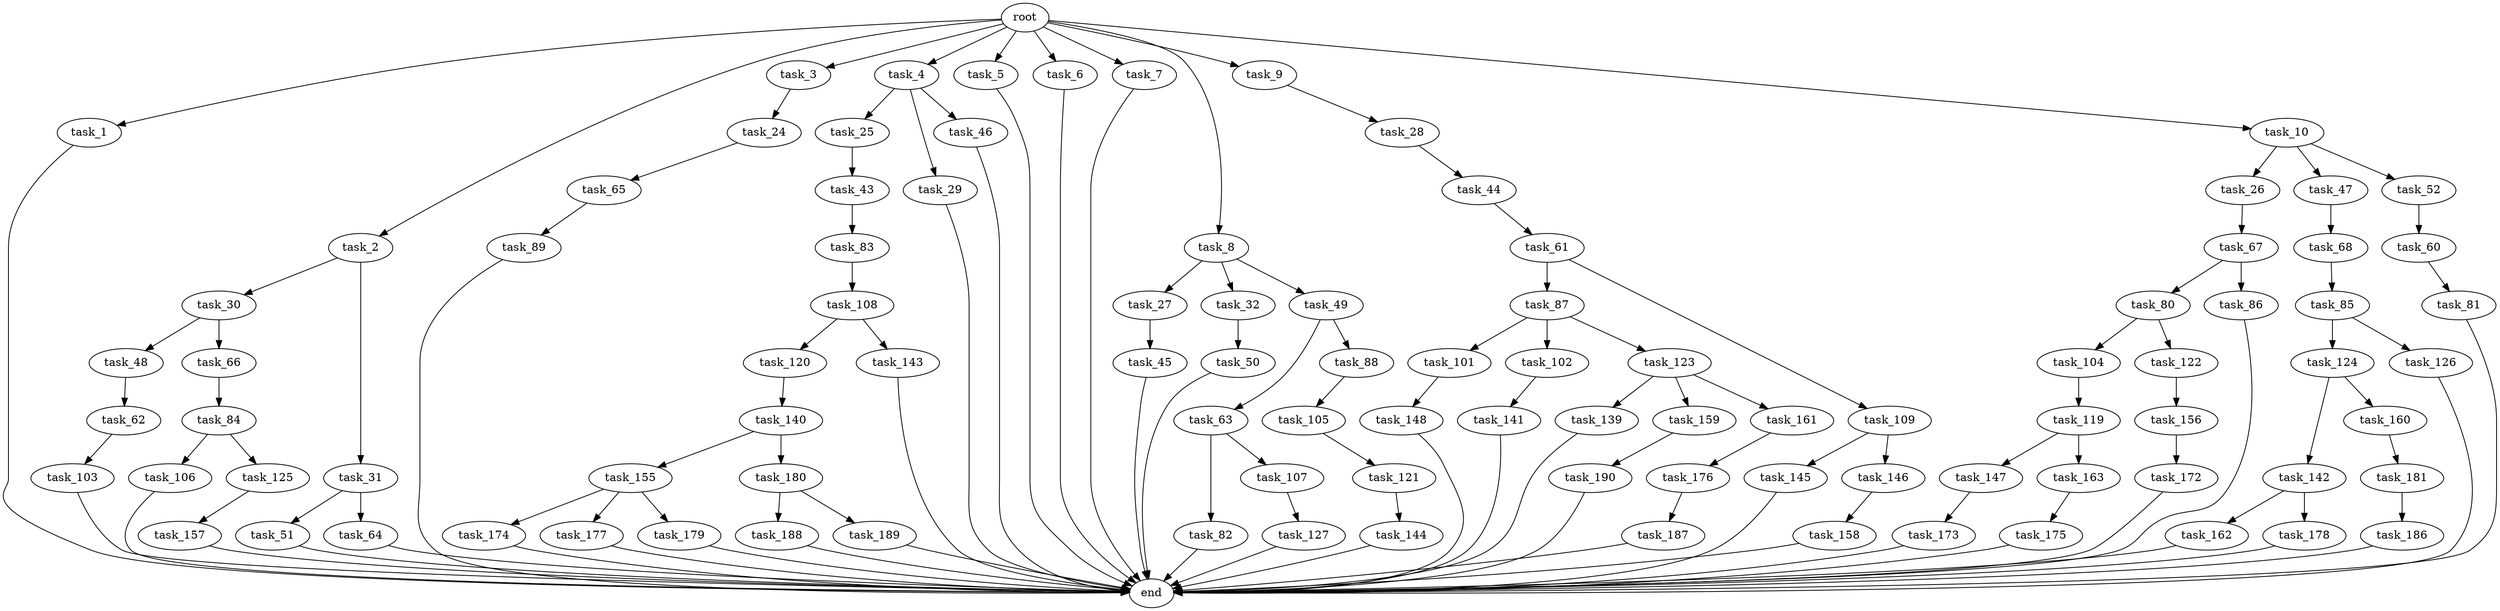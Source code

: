 digraph G {
  root [size="0.000000"];
  task_1 [size="1024.000000"];
  task_2 [size="1024.000000"];
  task_3 [size="1024.000000"];
  task_4 [size="1024.000000"];
  task_5 [size="1024.000000"];
  task_6 [size="1024.000000"];
  task_7 [size="1024.000000"];
  task_8 [size="1024.000000"];
  task_9 [size="1024.000000"];
  task_10 [size="1024.000000"];
  task_24 [size="77309411328.000000"];
  task_25 [size="137438953472.000000"];
  task_26 [size="77309411328.000000"];
  task_27 [size="214748364800.000000"];
  task_28 [size="214748364800.000000"];
  task_29 [size="137438953472.000000"];
  task_30 [size="77309411328.000000"];
  task_31 [size="77309411328.000000"];
  task_32 [size="214748364800.000000"];
  task_43 [size="137438953472.000000"];
  task_44 [size="420906795008.000000"];
  task_45 [size="420906795008.000000"];
  task_46 [size="137438953472.000000"];
  task_47 [size="77309411328.000000"];
  task_48 [size="34359738368.000000"];
  task_49 [size="214748364800.000000"];
  task_50 [size="137438953472.000000"];
  task_51 [size="695784701952.000000"];
  task_52 [size="77309411328.000000"];
  task_60 [size="549755813888.000000"];
  task_61 [size="420906795008.000000"];
  task_62 [size="420906795008.000000"];
  task_63 [size="420906795008.000000"];
  task_64 [size="695784701952.000000"];
  task_65 [size="695784701952.000000"];
  task_66 [size="34359738368.000000"];
  task_67 [size="858993459200.000000"];
  task_68 [size="420906795008.000000"];
  task_80 [size="858993459200.000000"];
  task_81 [size="77309411328.000000"];
  task_82 [size="549755813888.000000"];
  task_83 [size="549755813888.000000"];
  task_84 [size="309237645312.000000"];
  task_85 [size="309237645312.000000"];
  task_86 [size="858993459200.000000"];
  task_87 [size="858993459200.000000"];
  task_88 [size="420906795008.000000"];
  task_89 [size="309237645312.000000"];
  task_101 [size="420906795008.000000"];
  task_102 [size="420906795008.000000"];
  task_103 [size="309237645312.000000"];
  task_104 [size="549755813888.000000"];
  task_105 [size="858993459200.000000"];
  task_106 [size="858993459200.000000"];
  task_107 [size="549755813888.000000"];
  task_108 [size="77309411328.000000"];
  task_109 [size="858993459200.000000"];
  task_119 [size="695784701952.000000"];
  task_120 [size="695784701952.000000"];
  task_121 [size="214748364800.000000"];
  task_122 [size="549755813888.000000"];
  task_123 [size="420906795008.000000"];
  task_124 [size="858993459200.000000"];
  task_125 [size="858993459200.000000"];
  task_126 [size="858993459200.000000"];
  task_127 [size="77309411328.000000"];
  task_139 [size="549755813888.000000"];
  task_140 [size="309237645312.000000"];
  task_141 [size="77309411328.000000"];
  task_142 [size="695784701952.000000"];
  task_143 [size="695784701952.000000"];
  task_144 [size="549755813888.000000"];
  task_145 [size="34359738368.000000"];
  task_146 [size="34359738368.000000"];
  task_147 [size="695784701952.000000"];
  task_148 [size="695784701952.000000"];
  task_155 [size="549755813888.000000"];
  task_156 [size="77309411328.000000"];
  task_157 [size="420906795008.000000"];
  task_158 [size="214748364800.000000"];
  task_159 [size="549755813888.000000"];
  task_160 [size="695784701952.000000"];
  task_161 [size="549755813888.000000"];
  task_162 [size="309237645312.000000"];
  task_163 [size="695784701952.000000"];
  task_172 [size="214748364800.000000"];
  task_173 [size="858993459200.000000"];
  task_174 [size="77309411328.000000"];
  task_175 [size="549755813888.000000"];
  task_176 [size="137438953472.000000"];
  task_177 [size="77309411328.000000"];
  task_178 [size="309237645312.000000"];
  task_179 [size="77309411328.000000"];
  task_180 [size="549755813888.000000"];
  task_181 [size="214748364800.000000"];
  task_186 [size="695784701952.000000"];
  task_187 [size="77309411328.000000"];
  task_188 [size="695784701952.000000"];
  task_189 [size="695784701952.000000"];
  task_190 [size="34359738368.000000"];
  end [size="0.000000"];

  root -> task_1 [size="1.000000"];
  root -> task_2 [size="1.000000"];
  root -> task_3 [size="1.000000"];
  root -> task_4 [size="1.000000"];
  root -> task_5 [size="1.000000"];
  root -> task_6 [size="1.000000"];
  root -> task_7 [size="1.000000"];
  root -> task_8 [size="1.000000"];
  root -> task_9 [size="1.000000"];
  root -> task_10 [size="1.000000"];
  task_1 -> end [size="1.000000"];
  task_2 -> task_30 [size="75497472.000000"];
  task_2 -> task_31 [size="75497472.000000"];
  task_3 -> task_24 [size="75497472.000000"];
  task_4 -> task_25 [size="134217728.000000"];
  task_4 -> task_29 [size="134217728.000000"];
  task_4 -> task_46 [size="134217728.000000"];
  task_5 -> end [size="1.000000"];
  task_6 -> end [size="1.000000"];
  task_7 -> end [size="1.000000"];
  task_8 -> task_27 [size="209715200.000000"];
  task_8 -> task_32 [size="209715200.000000"];
  task_8 -> task_49 [size="209715200.000000"];
  task_9 -> task_28 [size="209715200.000000"];
  task_10 -> task_26 [size="75497472.000000"];
  task_10 -> task_47 [size="75497472.000000"];
  task_10 -> task_52 [size="75497472.000000"];
  task_24 -> task_65 [size="679477248.000000"];
  task_25 -> task_43 [size="134217728.000000"];
  task_26 -> task_67 [size="838860800.000000"];
  task_27 -> task_45 [size="411041792.000000"];
  task_28 -> task_44 [size="411041792.000000"];
  task_29 -> end [size="1.000000"];
  task_30 -> task_48 [size="33554432.000000"];
  task_30 -> task_66 [size="33554432.000000"];
  task_31 -> task_51 [size="679477248.000000"];
  task_31 -> task_64 [size="679477248.000000"];
  task_32 -> task_50 [size="134217728.000000"];
  task_43 -> task_83 [size="536870912.000000"];
  task_44 -> task_61 [size="411041792.000000"];
  task_45 -> end [size="1.000000"];
  task_46 -> end [size="1.000000"];
  task_47 -> task_68 [size="411041792.000000"];
  task_48 -> task_62 [size="411041792.000000"];
  task_49 -> task_63 [size="411041792.000000"];
  task_49 -> task_88 [size="411041792.000000"];
  task_50 -> end [size="1.000000"];
  task_51 -> end [size="1.000000"];
  task_52 -> task_60 [size="536870912.000000"];
  task_60 -> task_81 [size="75497472.000000"];
  task_61 -> task_87 [size="838860800.000000"];
  task_61 -> task_109 [size="838860800.000000"];
  task_62 -> task_103 [size="301989888.000000"];
  task_63 -> task_82 [size="536870912.000000"];
  task_63 -> task_107 [size="536870912.000000"];
  task_64 -> end [size="1.000000"];
  task_65 -> task_89 [size="301989888.000000"];
  task_66 -> task_84 [size="301989888.000000"];
  task_67 -> task_80 [size="838860800.000000"];
  task_67 -> task_86 [size="838860800.000000"];
  task_68 -> task_85 [size="301989888.000000"];
  task_80 -> task_104 [size="536870912.000000"];
  task_80 -> task_122 [size="536870912.000000"];
  task_81 -> end [size="1.000000"];
  task_82 -> end [size="1.000000"];
  task_83 -> task_108 [size="75497472.000000"];
  task_84 -> task_106 [size="838860800.000000"];
  task_84 -> task_125 [size="838860800.000000"];
  task_85 -> task_124 [size="838860800.000000"];
  task_85 -> task_126 [size="838860800.000000"];
  task_86 -> end [size="1.000000"];
  task_87 -> task_101 [size="411041792.000000"];
  task_87 -> task_102 [size="411041792.000000"];
  task_87 -> task_123 [size="411041792.000000"];
  task_88 -> task_105 [size="838860800.000000"];
  task_89 -> end [size="1.000000"];
  task_101 -> task_148 [size="679477248.000000"];
  task_102 -> task_141 [size="75497472.000000"];
  task_103 -> end [size="1.000000"];
  task_104 -> task_119 [size="679477248.000000"];
  task_105 -> task_121 [size="209715200.000000"];
  task_106 -> end [size="1.000000"];
  task_107 -> task_127 [size="75497472.000000"];
  task_108 -> task_120 [size="679477248.000000"];
  task_108 -> task_143 [size="679477248.000000"];
  task_109 -> task_145 [size="33554432.000000"];
  task_109 -> task_146 [size="33554432.000000"];
  task_119 -> task_147 [size="679477248.000000"];
  task_119 -> task_163 [size="679477248.000000"];
  task_120 -> task_140 [size="301989888.000000"];
  task_121 -> task_144 [size="536870912.000000"];
  task_122 -> task_156 [size="75497472.000000"];
  task_123 -> task_139 [size="536870912.000000"];
  task_123 -> task_159 [size="536870912.000000"];
  task_123 -> task_161 [size="536870912.000000"];
  task_124 -> task_142 [size="679477248.000000"];
  task_124 -> task_160 [size="679477248.000000"];
  task_125 -> task_157 [size="411041792.000000"];
  task_126 -> end [size="1.000000"];
  task_127 -> end [size="1.000000"];
  task_139 -> end [size="1.000000"];
  task_140 -> task_155 [size="536870912.000000"];
  task_140 -> task_180 [size="536870912.000000"];
  task_141 -> end [size="1.000000"];
  task_142 -> task_162 [size="301989888.000000"];
  task_142 -> task_178 [size="301989888.000000"];
  task_143 -> end [size="1.000000"];
  task_144 -> end [size="1.000000"];
  task_145 -> end [size="1.000000"];
  task_146 -> task_158 [size="209715200.000000"];
  task_147 -> task_173 [size="838860800.000000"];
  task_148 -> end [size="1.000000"];
  task_155 -> task_174 [size="75497472.000000"];
  task_155 -> task_177 [size="75497472.000000"];
  task_155 -> task_179 [size="75497472.000000"];
  task_156 -> task_172 [size="209715200.000000"];
  task_157 -> end [size="1.000000"];
  task_158 -> end [size="1.000000"];
  task_159 -> task_190 [size="33554432.000000"];
  task_160 -> task_181 [size="209715200.000000"];
  task_161 -> task_176 [size="134217728.000000"];
  task_162 -> end [size="1.000000"];
  task_163 -> task_175 [size="536870912.000000"];
  task_172 -> end [size="1.000000"];
  task_173 -> end [size="1.000000"];
  task_174 -> end [size="1.000000"];
  task_175 -> end [size="1.000000"];
  task_176 -> task_187 [size="75497472.000000"];
  task_177 -> end [size="1.000000"];
  task_178 -> end [size="1.000000"];
  task_179 -> end [size="1.000000"];
  task_180 -> task_188 [size="679477248.000000"];
  task_180 -> task_189 [size="679477248.000000"];
  task_181 -> task_186 [size="679477248.000000"];
  task_186 -> end [size="1.000000"];
  task_187 -> end [size="1.000000"];
  task_188 -> end [size="1.000000"];
  task_189 -> end [size="1.000000"];
  task_190 -> end [size="1.000000"];
}

